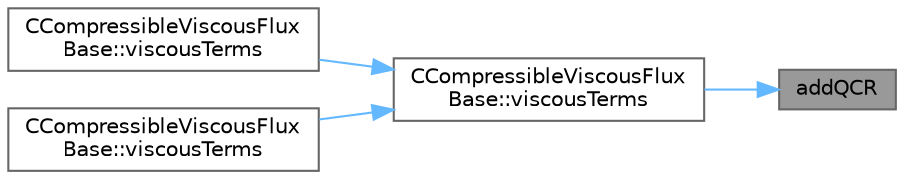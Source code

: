 digraph "addQCR"
{
 // LATEX_PDF_SIZE
  bgcolor="transparent";
  edge [fontname=Helvetica,fontsize=10,labelfontname=Helvetica,labelfontsize=10];
  node [fontname=Helvetica,fontsize=10,shape=box,height=0.2,width=0.4];
  rankdir="RL";
  Node1 [id="Node000001",label="addQCR",height=0.2,width=0.4,color="gray40", fillcolor="grey60", style="filled", fontcolor="black",tooltip="SA-QCR2000 modification of the stress tensor."];
  Node1 -> Node2 [id="edge1_Node000001_Node000002",dir="back",color="steelblue1",style="solid",tooltip=" "];
  Node2 [id="Node000002",label="CCompressibleViscousFlux\lBase::viscousTerms",height=0.2,width=0.4,color="grey40", fillcolor="white", style="filled",URL="$classCCompressibleViscousFluxBase.html#a2feac6faba6a30370c0632c74d6d4cf4",tooltip="Add viscous contributions to flux and jacobians."];
  Node2 -> Node3 [id="edge2_Node000002_Node000003",dir="back",color="steelblue1",style="solid",tooltip=" "];
  Node3 [id="Node000003",label="CCompressibleViscousFlux\lBase::viscousTerms",height=0.2,width=0.4,color="grey40", fillcolor="white", style="filled",URL="$classCCompressibleViscousFluxBase.html#a2ed1fc02c008a93e70565d1616aba51c",tooltip=" "];
  Node2 -> Node4 [id="edge3_Node000002_Node000004",dir="back",color="steelblue1",style="solid",tooltip=" "];
  Node4 [id="Node000004",label="CCompressibleViscousFlux\lBase::viscousTerms",height=0.2,width=0.4,color="grey40", fillcolor="white", style="filled",URL="$classCCompressibleViscousFluxBase.html#a71992376825d66ce25f7363fa7e7932c",tooltip=" "];
}
